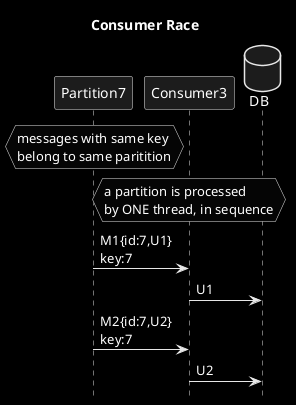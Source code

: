 @startuml
title Consumer Race
hide footbox
skinparam monochrome reverse
database DB order 10

hnote over Partition7: messages with same key\nbelong to same paritition
hnote over Consumer3: a partition is processed\nby ONE thread, in sequence
Partition7->Consumer3: M1{id:7,U1}\nkey:7
Consumer3->DB: U1
Partition7->Consumer3: M2{id:7,U2}\nkey:7
Consumer3->DB: U2
@enduml
